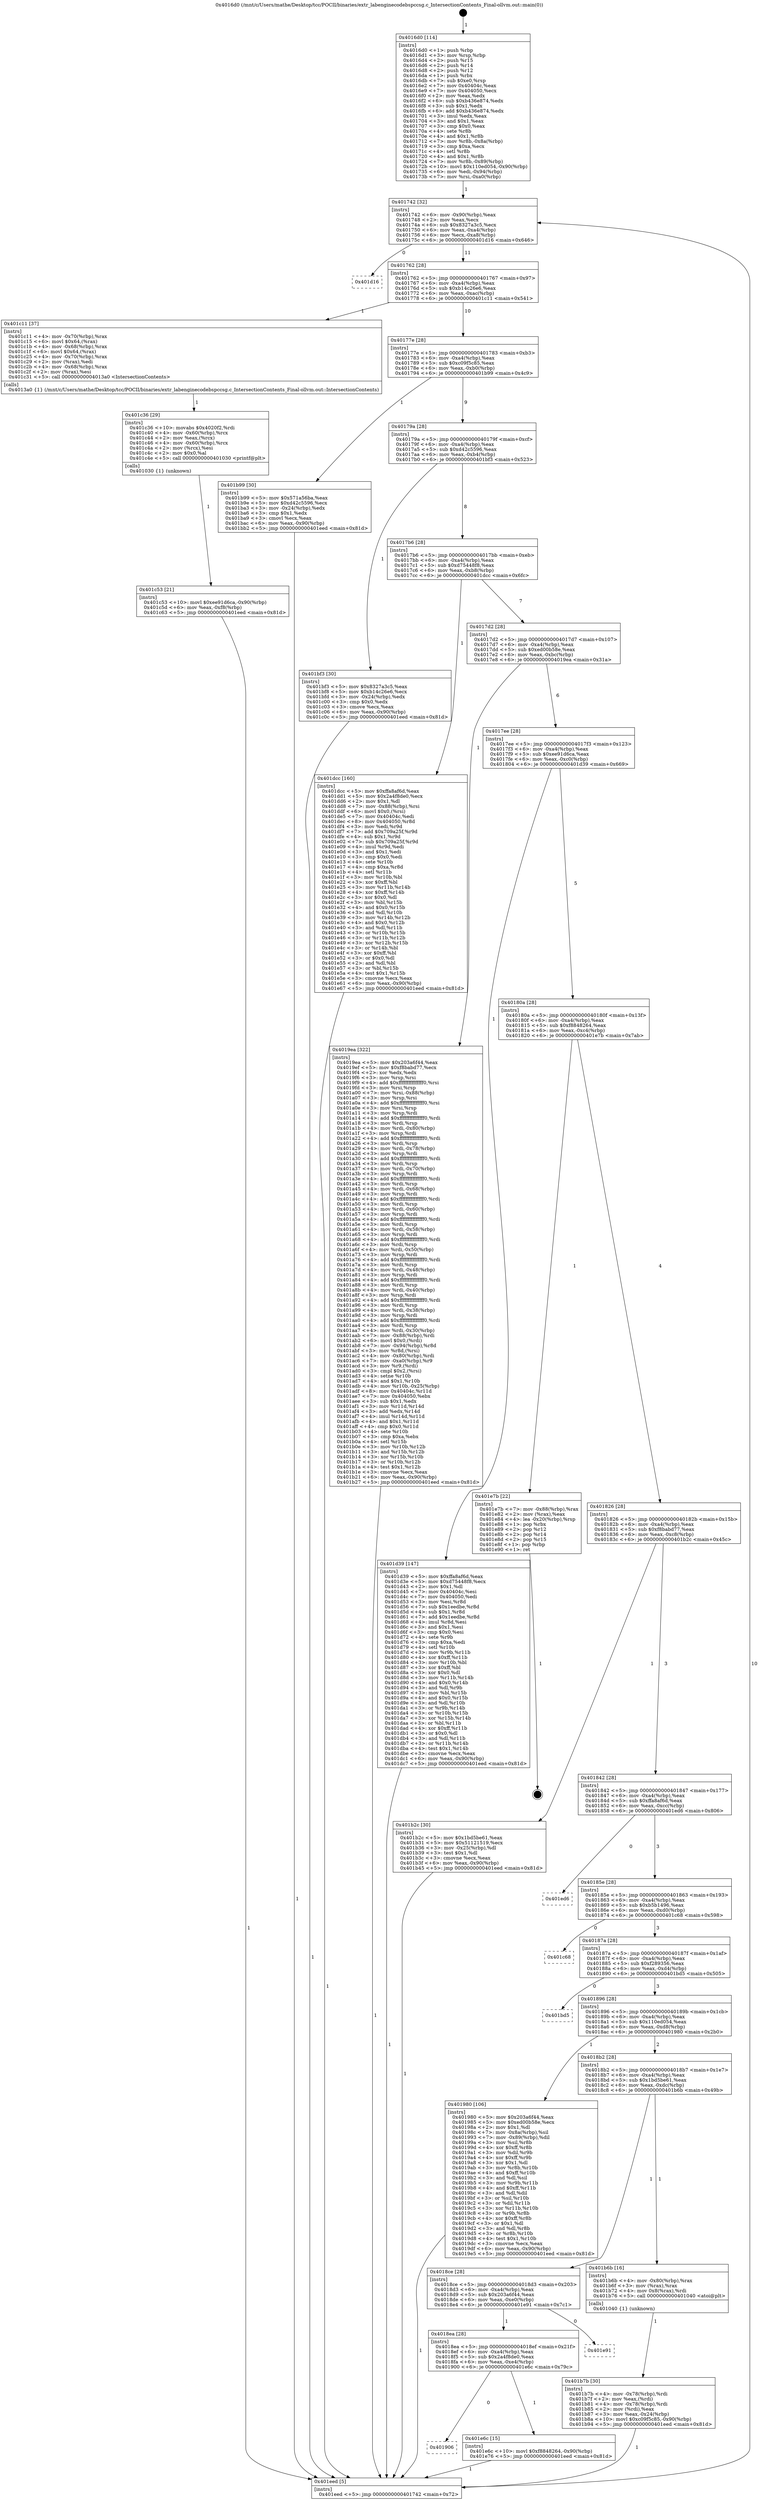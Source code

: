 digraph "0x4016d0" {
  label = "0x4016d0 (/mnt/c/Users/mathe/Desktop/tcc/POCII/binaries/extr_labenginecodebspccsg.c_IntersectionContents_Final-ollvm.out::main(0))"
  labelloc = "t"
  node[shape=record]

  Entry [label="",width=0.3,height=0.3,shape=circle,fillcolor=black,style=filled]
  "0x401742" [label="{
     0x401742 [32]\l
     | [instrs]\l
     &nbsp;&nbsp;0x401742 \<+6\>: mov -0x90(%rbp),%eax\l
     &nbsp;&nbsp;0x401748 \<+2\>: mov %eax,%ecx\l
     &nbsp;&nbsp;0x40174a \<+6\>: sub $0x8327a3c5,%ecx\l
     &nbsp;&nbsp;0x401750 \<+6\>: mov %eax,-0xa4(%rbp)\l
     &nbsp;&nbsp;0x401756 \<+6\>: mov %ecx,-0xa8(%rbp)\l
     &nbsp;&nbsp;0x40175c \<+6\>: je 0000000000401d16 \<main+0x646\>\l
  }"]
  "0x401d16" [label="{
     0x401d16\l
  }", style=dashed]
  "0x401762" [label="{
     0x401762 [28]\l
     | [instrs]\l
     &nbsp;&nbsp;0x401762 \<+5\>: jmp 0000000000401767 \<main+0x97\>\l
     &nbsp;&nbsp;0x401767 \<+6\>: mov -0xa4(%rbp),%eax\l
     &nbsp;&nbsp;0x40176d \<+5\>: sub $0xb14c26e6,%eax\l
     &nbsp;&nbsp;0x401772 \<+6\>: mov %eax,-0xac(%rbp)\l
     &nbsp;&nbsp;0x401778 \<+6\>: je 0000000000401c11 \<main+0x541\>\l
  }"]
  Exit [label="",width=0.3,height=0.3,shape=circle,fillcolor=black,style=filled,peripheries=2]
  "0x401c11" [label="{
     0x401c11 [37]\l
     | [instrs]\l
     &nbsp;&nbsp;0x401c11 \<+4\>: mov -0x70(%rbp),%rax\l
     &nbsp;&nbsp;0x401c15 \<+6\>: movl $0x64,(%rax)\l
     &nbsp;&nbsp;0x401c1b \<+4\>: mov -0x68(%rbp),%rax\l
     &nbsp;&nbsp;0x401c1f \<+6\>: movl $0x64,(%rax)\l
     &nbsp;&nbsp;0x401c25 \<+4\>: mov -0x70(%rbp),%rax\l
     &nbsp;&nbsp;0x401c29 \<+2\>: mov (%rax),%edi\l
     &nbsp;&nbsp;0x401c2b \<+4\>: mov -0x68(%rbp),%rax\l
     &nbsp;&nbsp;0x401c2f \<+2\>: mov (%rax),%esi\l
     &nbsp;&nbsp;0x401c31 \<+5\>: call 00000000004013a0 \<IntersectionContents\>\l
     | [calls]\l
     &nbsp;&nbsp;0x4013a0 \{1\} (/mnt/c/Users/mathe/Desktop/tcc/POCII/binaries/extr_labenginecodebspccsg.c_IntersectionContents_Final-ollvm.out::IntersectionContents)\l
  }"]
  "0x40177e" [label="{
     0x40177e [28]\l
     | [instrs]\l
     &nbsp;&nbsp;0x40177e \<+5\>: jmp 0000000000401783 \<main+0xb3\>\l
     &nbsp;&nbsp;0x401783 \<+6\>: mov -0xa4(%rbp),%eax\l
     &nbsp;&nbsp;0x401789 \<+5\>: sub $0xc09f5c85,%eax\l
     &nbsp;&nbsp;0x40178e \<+6\>: mov %eax,-0xb0(%rbp)\l
     &nbsp;&nbsp;0x401794 \<+6\>: je 0000000000401b99 \<main+0x4c9\>\l
  }"]
  "0x401906" [label="{
     0x401906\l
  }", style=dashed]
  "0x401b99" [label="{
     0x401b99 [30]\l
     | [instrs]\l
     &nbsp;&nbsp;0x401b99 \<+5\>: mov $0x571a56ba,%eax\l
     &nbsp;&nbsp;0x401b9e \<+5\>: mov $0xd42c5596,%ecx\l
     &nbsp;&nbsp;0x401ba3 \<+3\>: mov -0x24(%rbp),%edx\l
     &nbsp;&nbsp;0x401ba6 \<+3\>: cmp $0x1,%edx\l
     &nbsp;&nbsp;0x401ba9 \<+3\>: cmovl %ecx,%eax\l
     &nbsp;&nbsp;0x401bac \<+6\>: mov %eax,-0x90(%rbp)\l
     &nbsp;&nbsp;0x401bb2 \<+5\>: jmp 0000000000401eed \<main+0x81d\>\l
  }"]
  "0x40179a" [label="{
     0x40179a [28]\l
     | [instrs]\l
     &nbsp;&nbsp;0x40179a \<+5\>: jmp 000000000040179f \<main+0xcf\>\l
     &nbsp;&nbsp;0x40179f \<+6\>: mov -0xa4(%rbp),%eax\l
     &nbsp;&nbsp;0x4017a5 \<+5\>: sub $0xd42c5596,%eax\l
     &nbsp;&nbsp;0x4017aa \<+6\>: mov %eax,-0xb4(%rbp)\l
     &nbsp;&nbsp;0x4017b0 \<+6\>: je 0000000000401bf3 \<main+0x523\>\l
  }"]
  "0x401e6c" [label="{
     0x401e6c [15]\l
     | [instrs]\l
     &nbsp;&nbsp;0x401e6c \<+10\>: movl $0xf8848264,-0x90(%rbp)\l
     &nbsp;&nbsp;0x401e76 \<+5\>: jmp 0000000000401eed \<main+0x81d\>\l
  }"]
  "0x401bf3" [label="{
     0x401bf3 [30]\l
     | [instrs]\l
     &nbsp;&nbsp;0x401bf3 \<+5\>: mov $0x8327a3c5,%eax\l
     &nbsp;&nbsp;0x401bf8 \<+5\>: mov $0xb14c26e6,%ecx\l
     &nbsp;&nbsp;0x401bfd \<+3\>: mov -0x24(%rbp),%edx\l
     &nbsp;&nbsp;0x401c00 \<+3\>: cmp $0x0,%edx\l
     &nbsp;&nbsp;0x401c03 \<+3\>: cmove %ecx,%eax\l
     &nbsp;&nbsp;0x401c06 \<+6\>: mov %eax,-0x90(%rbp)\l
     &nbsp;&nbsp;0x401c0c \<+5\>: jmp 0000000000401eed \<main+0x81d\>\l
  }"]
  "0x4017b6" [label="{
     0x4017b6 [28]\l
     | [instrs]\l
     &nbsp;&nbsp;0x4017b6 \<+5\>: jmp 00000000004017bb \<main+0xeb\>\l
     &nbsp;&nbsp;0x4017bb \<+6\>: mov -0xa4(%rbp),%eax\l
     &nbsp;&nbsp;0x4017c1 \<+5\>: sub $0xd75448f8,%eax\l
     &nbsp;&nbsp;0x4017c6 \<+6\>: mov %eax,-0xb8(%rbp)\l
     &nbsp;&nbsp;0x4017cc \<+6\>: je 0000000000401dcc \<main+0x6fc\>\l
  }"]
  "0x4018ea" [label="{
     0x4018ea [28]\l
     | [instrs]\l
     &nbsp;&nbsp;0x4018ea \<+5\>: jmp 00000000004018ef \<main+0x21f\>\l
     &nbsp;&nbsp;0x4018ef \<+6\>: mov -0xa4(%rbp),%eax\l
     &nbsp;&nbsp;0x4018f5 \<+5\>: sub $0x2a4f8de0,%eax\l
     &nbsp;&nbsp;0x4018fa \<+6\>: mov %eax,-0xe4(%rbp)\l
     &nbsp;&nbsp;0x401900 \<+6\>: je 0000000000401e6c \<main+0x79c\>\l
  }"]
  "0x401dcc" [label="{
     0x401dcc [160]\l
     | [instrs]\l
     &nbsp;&nbsp;0x401dcc \<+5\>: mov $0xffa8af6d,%eax\l
     &nbsp;&nbsp;0x401dd1 \<+5\>: mov $0x2a4f8de0,%ecx\l
     &nbsp;&nbsp;0x401dd6 \<+2\>: mov $0x1,%dl\l
     &nbsp;&nbsp;0x401dd8 \<+7\>: mov -0x88(%rbp),%rsi\l
     &nbsp;&nbsp;0x401ddf \<+6\>: movl $0x0,(%rsi)\l
     &nbsp;&nbsp;0x401de5 \<+7\>: mov 0x40404c,%edi\l
     &nbsp;&nbsp;0x401dec \<+8\>: mov 0x404050,%r8d\l
     &nbsp;&nbsp;0x401df4 \<+3\>: mov %edi,%r9d\l
     &nbsp;&nbsp;0x401df7 \<+7\>: add $0x709a25f,%r9d\l
     &nbsp;&nbsp;0x401dfe \<+4\>: sub $0x1,%r9d\l
     &nbsp;&nbsp;0x401e02 \<+7\>: sub $0x709a25f,%r9d\l
     &nbsp;&nbsp;0x401e09 \<+4\>: imul %r9d,%edi\l
     &nbsp;&nbsp;0x401e0d \<+3\>: and $0x1,%edi\l
     &nbsp;&nbsp;0x401e10 \<+3\>: cmp $0x0,%edi\l
     &nbsp;&nbsp;0x401e13 \<+4\>: sete %r10b\l
     &nbsp;&nbsp;0x401e17 \<+4\>: cmp $0xa,%r8d\l
     &nbsp;&nbsp;0x401e1b \<+4\>: setl %r11b\l
     &nbsp;&nbsp;0x401e1f \<+3\>: mov %r10b,%bl\l
     &nbsp;&nbsp;0x401e22 \<+3\>: xor $0xff,%bl\l
     &nbsp;&nbsp;0x401e25 \<+3\>: mov %r11b,%r14b\l
     &nbsp;&nbsp;0x401e28 \<+4\>: xor $0xff,%r14b\l
     &nbsp;&nbsp;0x401e2c \<+3\>: xor $0x0,%dl\l
     &nbsp;&nbsp;0x401e2f \<+3\>: mov %bl,%r15b\l
     &nbsp;&nbsp;0x401e32 \<+4\>: and $0x0,%r15b\l
     &nbsp;&nbsp;0x401e36 \<+3\>: and %dl,%r10b\l
     &nbsp;&nbsp;0x401e39 \<+3\>: mov %r14b,%r12b\l
     &nbsp;&nbsp;0x401e3c \<+4\>: and $0x0,%r12b\l
     &nbsp;&nbsp;0x401e40 \<+3\>: and %dl,%r11b\l
     &nbsp;&nbsp;0x401e43 \<+3\>: or %r10b,%r15b\l
     &nbsp;&nbsp;0x401e46 \<+3\>: or %r11b,%r12b\l
     &nbsp;&nbsp;0x401e49 \<+3\>: xor %r12b,%r15b\l
     &nbsp;&nbsp;0x401e4c \<+3\>: or %r14b,%bl\l
     &nbsp;&nbsp;0x401e4f \<+3\>: xor $0xff,%bl\l
     &nbsp;&nbsp;0x401e52 \<+3\>: or $0x0,%dl\l
     &nbsp;&nbsp;0x401e55 \<+2\>: and %dl,%bl\l
     &nbsp;&nbsp;0x401e57 \<+3\>: or %bl,%r15b\l
     &nbsp;&nbsp;0x401e5a \<+4\>: test $0x1,%r15b\l
     &nbsp;&nbsp;0x401e5e \<+3\>: cmovne %ecx,%eax\l
     &nbsp;&nbsp;0x401e61 \<+6\>: mov %eax,-0x90(%rbp)\l
     &nbsp;&nbsp;0x401e67 \<+5\>: jmp 0000000000401eed \<main+0x81d\>\l
  }"]
  "0x4017d2" [label="{
     0x4017d2 [28]\l
     | [instrs]\l
     &nbsp;&nbsp;0x4017d2 \<+5\>: jmp 00000000004017d7 \<main+0x107\>\l
     &nbsp;&nbsp;0x4017d7 \<+6\>: mov -0xa4(%rbp),%eax\l
     &nbsp;&nbsp;0x4017dd \<+5\>: sub $0xed00b58e,%eax\l
     &nbsp;&nbsp;0x4017e2 \<+6\>: mov %eax,-0xbc(%rbp)\l
     &nbsp;&nbsp;0x4017e8 \<+6\>: je 00000000004019ea \<main+0x31a\>\l
  }"]
  "0x401e91" [label="{
     0x401e91\l
  }", style=dashed]
  "0x4019ea" [label="{
     0x4019ea [322]\l
     | [instrs]\l
     &nbsp;&nbsp;0x4019ea \<+5\>: mov $0x203a6f44,%eax\l
     &nbsp;&nbsp;0x4019ef \<+5\>: mov $0xf8babd77,%ecx\l
     &nbsp;&nbsp;0x4019f4 \<+2\>: xor %edx,%edx\l
     &nbsp;&nbsp;0x4019f6 \<+3\>: mov %rsp,%rsi\l
     &nbsp;&nbsp;0x4019f9 \<+4\>: add $0xfffffffffffffff0,%rsi\l
     &nbsp;&nbsp;0x4019fd \<+3\>: mov %rsi,%rsp\l
     &nbsp;&nbsp;0x401a00 \<+7\>: mov %rsi,-0x88(%rbp)\l
     &nbsp;&nbsp;0x401a07 \<+3\>: mov %rsp,%rsi\l
     &nbsp;&nbsp;0x401a0a \<+4\>: add $0xfffffffffffffff0,%rsi\l
     &nbsp;&nbsp;0x401a0e \<+3\>: mov %rsi,%rsp\l
     &nbsp;&nbsp;0x401a11 \<+3\>: mov %rsp,%rdi\l
     &nbsp;&nbsp;0x401a14 \<+4\>: add $0xfffffffffffffff0,%rdi\l
     &nbsp;&nbsp;0x401a18 \<+3\>: mov %rdi,%rsp\l
     &nbsp;&nbsp;0x401a1b \<+4\>: mov %rdi,-0x80(%rbp)\l
     &nbsp;&nbsp;0x401a1f \<+3\>: mov %rsp,%rdi\l
     &nbsp;&nbsp;0x401a22 \<+4\>: add $0xfffffffffffffff0,%rdi\l
     &nbsp;&nbsp;0x401a26 \<+3\>: mov %rdi,%rsp\l
     &nbsp;&nbsp;0x401a29 \<+4\>: mov %rdi,-0x78(%rbp)\l
     &nbsp;&nbsp;0x401a2d \<+3\>: mov %rsp,%rdi\l
     &nbsp;&nbsp;0x401a30 \<+4\>: add $0xfffffffffffffff0,%rdi\l
     &nbsp;&nbsp;0x401a34 \<+3\>: mov %rdi,%rsp\l
     &nbsp;&nbsp;0x401a37 \<+4\>: mov %rdi,-0x70(%rbp)\l
     &nbsp;&nbsp;0x401a3b \<+3\>: mov %rsp,%rdi\l
     &nbsp;&nbsp;0x401a3e \<+4\>: add $0xfffffffffffffff0,%rdi\l
     &nbsp;&nbsp;0x401a42 \<+3\>: mov %rdi,%rsp\l
     &nbsp;&nbsp;0x401a45 \<+4\>: mov %rdi,-0x68(%rbp)\l
     &nbsp;&nbsp;0x401a49 \<+3\>: mov %rsp,%rdi\l
     &nbsp;&nbsp;0x401a4c \<+4\>: add $0xfffffffffffffff0,%rdi\l
     &nbsp;&nbsp;0x401a50 \<+3\>: mov %rdi,%rsp\l
     &nbsp;&nbsp;0x401a53 \<+4\>: mov %rdi,-0x60(%rbp)\l
     &nbsp;&nbsp;0x401a57 \<+3\>: mov %rsp,%rdi\l
     &nbsp;&nbsp;0x401a5a \<+4\>: add $0xfffffffffffffff0,%rdi\l
     &nbsp;&nbsp;0x401a5e \<+3\>: mov %rdi,%rsp\l
     &nbsp;&nbsp;0x401a61 \<+4\>: mov %rdi,-0x58(%rbp)\l
     &nbsp;&nbsp;0x401a65 \<+3\>: mov %rsp,%rdi\l
     &nbsp;&nbsp;0x401a68 \<+4\>: add $0xfffffffffffffff0,%rdi\l
     &nbsp;&nbsp;0x401a6c \<+3\>: mov %rdi,%rsp\l
     &nbsp;&nbsp;0x401a6f \<+4\>: mov %rdi,-0x50(%rbp)\l
     &nbsp;&nbsp;0x401a73 \<+3\>: mov %rsp,%rdi\l
     &nbsp;&nbsp;0x401a76 \<+4\>: add $0xfffffffffffffff0,%rdi\l
     &nbsp;&nbsp;0x401a7a \<+3\>: mov %rdi,%rsp\l
     &nbsp;&nbsp;0x401a7d \<+4\>: mov %rdi,-0x48(%rbp)\l
     &nbsp;&nbsp;0x401a81 \<+3\>: mov %rsp,%rdi\l
     &nbsp;&nbsp;0x401a84 \<+4\>: add $0xfffffffffffffff0,%rdi\l
     &nbsp;&nbsp;0x401a88 \<+3\>: mov %rdi,%rsp\l
     &nbsp;&nbsp;0x401a8b \<+4\>: mov %rdi,-0x40(%rbp)\l
     &nbsp;&nbsp;0x401a8f \<+3\>: mov %rsp,%rdi\l
     &nbsp;&nbsp;0x401a92 \<+4\>: add $0xfffffffffffffff0,%rdi\l
     &nbsp;&nbsp;0x401a96 \<+3\>: mov %rdi,%rsp\l
     &nbsp;&nbsp;0x401a99 \<+4\>: mov %rdi,-0x38(%rbp)\l
     &nbsp;&nbsp;0x401a9d \<+3\>: mov %rsp,%rdi\l
     &nbsp;&nbsp;0x401aa0 \<+4\>: add $0xfffffffffffffff0,%rdi\l
     &nbsp;&nbsp;0x401aa4 \<+3\>: mov %rdi,%rsp\l
     &nbsp;&nbsp;0x401aa7 \<+4\>: mov %rdi,-0x30(%rbp)\l
     &nbsp;&nbsp;0x401aab \<+7\>: mov -0x88(%rbp),%rdi\l
     &nbsp;&nbsp;0x401ab2 \<+6\>: movl $0x0,(%rdi)\l
     &nbsp;&nbsp;0x401ab8 \<+7\>: mov -0x94(%rbp),%r8d\l
     &nbsp;&nbsp;0x401abf \<+3\>: mov %r8d,(%rsi)\l
     &nbsp;&nbsp;0x401ac2 \<+4\>: mov -0x80(%rbp),%rdi\l
     &nbsp;&nbsp;0x401ac6 \<+7\>: mov -0xa0(%rbp),%r9\l
     &nbsp;&nbsp;0x401acd \<+3\>: mov %r9,(%rdi)\l
     &nbsp;&nbsp;0x401ad0 \<+3\>: cmpl $0x2,(%rsi)\l
     &nbsp;&nbsp;0x401ad3 \<+4\>: setne %r10b\l
     &nbsp;&nbsp;0x401ad7 \<+4\>: and $0x1,%r10b\l
     &nbsp;&nbsp;0x401adb \<+4\>: mov %r10b,-0x25(%rbp)\l
     &nbsp;&nbsp;0x401adf \<+8\>: mov 0x40404c,%r11d\l
     &nbsp;&nbsp;0x401ae7 \<+7\>: mov 0x404050,%ebx\l
     &nbsp;&nbsp;0x401aee \<+3\>: sub $0x1,%edx\l
     &nbsp;&nbsp;0x401af1 \<+3\>: mov %r11d,%r14d\l
     &nbsp;&nbsp;0x401af4 \<+3\>: add %edx,%r14d\l
     &nbsp;&nbsp;0x401af7 \<+4\>: imul %r14d,%r11d\l
     &nbsp;&nbsp;0x401afb \<+4\>: and $0x1,%r11d\l
     &nbsp;&nbsp;0x401aff \<+4\>: cmp $0x0,%r11d\l
     &nbsp;&nbsp;0x401b03 \<+4\>: sete %r10b\l
     &nbsp;&nbsp;0x401b07 \<+3\>: cmp $0xa,%ebx\l
     &nbsp;&nbsp;0x401b0a \<+4\>: setl %r15b\l
     &nbsp;&nbsp;0x401b0e \<+3\>: mov %r10b,%r12b\l
     &nbsp;&nbsp;0x401b11 \<+3\>: and %r15b,%r12b\l
     &nbsp;&nbsp;0x401b14 \<+3\>: xor %r15b,%r10b\l
     &nbsp;&nbsp;0x401b17 \<+3\>: or %r10b,%r12b\l
     &nbsp;&nbsp;0x401b1a \<+4\>: test $0x1,%r12b\l
     &nbsp;&nbsp;0x401b1e \<+3\>: cmovne %ecx,%eax\l
     &nbsp;&nbsp;0x401b21 \<+6\>: mov %eax,-0x90(%rbp)\l
     &nbsp;&nbsp;0x401b27 \<+5\>: jmp 0000000000401eed \<main+0x81d\>\l
  }"]
  "0x4017ee" [label="{
     0x4017ee [28]\l
     | [instrs]\l
     &nbsp;&nbsp;0x4017ee \<+5\>: jmp 00000000004017f3 \<main+0x123\>\l
     &nbsp;&nbsp;0x4017f3 \<+6\>: mov -0xa4(%rbp),%eax\l
     &nbsp;&nbsp;0x4017f9 \<+5\>: sub $0xee91d6ca,%eax\l
     &nbsp;&nbsp;0x4017fe \<+6\>: mov %eax,-0xc0(%rbp)\l
     &nbsp;&nbsp;0x401804 \<+6\>: je 0000000000401d39 \<main+0x669\>\l
  }"]
  "0x401c53" [label="{
     0x401c53 [21]\l
     | [instrs]\l
     &nbsp;&nbsp;0x401c53 \<+10\>: movl $0xee91d6ca,-0x90(%rbp)\l
     &nbsp;&nbsp;0x401c5d \<+6\>: mov %eax,-0xf8(%rbp)\l
     &nbsp;&nbsp;0x401c63 \<+5\>: jmp 0000000000401eed \<main+0x81d\>\l
  }"]
  "0x401d39" [label="{
     0x401d39 [147]\l
     | [instrs]\l
     &nbsp;&nbsp;0x401d39 \<+5\>: mov $0xffa8af6d,%eax\l
     &nbsp;&nbsp;0x401d3e \<+5\>: mov $0xd75448f8,%ecx\l
     &nbsp;&nbsp;0x401d43 \<+2\>: mov $0x1,%dl\l
     &nbsp;&nbsp;0x401d45 \<+7\>: mov 0x40404c,%esi\l
     &nbsp;&nbsp;0x401d4c \<+7\>: mov 0x404050,%edi\l
     &nbsp;&nbsp;0x401d53 \<+3\>: mov %esi,%r8d\l
     &nbsp;&nbsp;0x401d56 \<+7\>: sub $0x1eedbe,%r8d\l
     &nbsp;&nbsp;0x401d5d \<+4\>: sub $0x1,%r8d\l
     &nbsp;&nbsp;0x401d61 \<+7\>: add $0x1eedbe,%r8d\l
     &nbsp;&nbsp;0x401d68 \<+4\>: imul %r8d,%esi\l
     &nbsp;&nbsp;0x401d6c \<+3\>: and $0x1,%esi\l
     &nbsp;&nbsp;0x401d6f \<+3\>: cmp $0x0,%esi\l
     &nbsp;&nbsp;0x401d72 \<+4\>: sete %r9b\l
     &nbsp;&nbsp;0x401d76 \<+3\>: cmp $0xa,%edi\l
     &nbsp;&nbsp;0x401d79 \<+4\>: setl %r10b\l
     &nbsp;&nbsp;0x401d7d \<+3\>: mov %r9b,%r11b\l
     &nbsp;&nbsp;0x401d80 \<+4\>: xor $0xff,%r11b\l
     &nbsp;&nbsp;0x401d84 \<+3\>: mov %r10b,%bl\l
     &nbsp;&nbsp;0x401d87 \<+3\>: xor $0xff,%bl\l
     &nbsp;&nbsp;0x401d8a \<+3\>: xor $0x0,%dl\l
     &nbsp;&nbsp;0x401d8d \<+3\>: mov %r11b,%r14b\l
     &nbsp;&nbsp;0x401d90 \<+4\>: and $0x0,%r14b\l
     &nbsp;&nbsp;0x401d94 \<+3\>: and %dl,%r9b\l
     &nbsp;&nbsp;0x401d97 \<+3\>: mov %bl,%r15b\l
     &nbsp;&nbsp;0x401d9a \<+4\>: and $0x0,%r15b\l
     &nbsp;&nbsp;0x401d9e \<+3\>: and %dl,%r10b\l
     &nbsp;&nbsp;0x401da1 \<+3\>: or %r9b,%r14b\l
     &nbsp;&nbsp;0x401da4 \<+3\>: or %r10b,%r15b\l
     &nbsp;&nbsp;0x401da7 \<+3\>: xor %r15b,%r14b\l
     &nbsp;&nbsp;0x401daa \<+3\>: or %bl,%r11b\l
     &nbsp;&nbsp;0x401dad \<+4\>: xor $0xff,%r11b\l
     &nbsp;&nbsp;0x401db1 \<+3\>: or $0x0,%dl\l
     &nbsp;&nbsp;0x401db4 \<+3\>: and %dl,%r11b\l
     &nbsp;&nbsp;0x401db7 \<+3\>: or %r11b,%r14b\l
     &nbsp;&nbsp;0x401dba \<+4\>: test $0x1,%r14b\l
     &nbsp;&nbsp;0x401dbe \<+3\>: cmovne %ecx,%eax\l
     &nbsp;&nbsp;0x401dc1 \<+6\>: mov %eax,-0x90(%rbp)\l
     &nbsp;&nbsp;0x401dc7 \<+5\>: jmp 0000000000401eed \<main+0x81d\>\l
  }"]
  "0x40180a" [label="{
     0x40180a [28]\l
     | [instrs]\l
     &nbsp;&nbsp;0x40180a \<+5\>: jmp 000000000040180f \<main+0x13f\>\l
     &nbsp;&nbsp;0x40180f \<+6\>: mov -0xa4(%rbp),%eax\l
     &nbsp;&nbsp;0x401815 \<+5\>: sub $0xf8848264,%eax\l
     &nbsp;&nbsp;0x40181a \<+6\>: mov %eax,-0xc4(%rbp)\l
     &nbsp;&nbsp;0x401820 \<+6\>: je 0000000000401e7b \<main+0x7ab\>\l
  }"]
  "0x401c36" [label="{
     0x401c36 [29]\l
     | [instrs]\l
     &nbsp;&nbsp;0x401c36 \<+10\>: movabs $0x4020f2,%rdi\l
     &nbsp;&nbsp;0x401c40 \<+4\>: mov -0x60(%rbp),%rcx\l
     &nbsp;&nbsp;0x401c44 \<+2\>: mov %eax,(%rcx)\l
     &nbsp;&nbsp;0x401c46 \<+4\>: mov -0x60(%rbp),%rcx\l
     &nbsp;&nbsp;0x401c4a \<+2\>: mov (%rcx),%esi\l
     &nbsp;&nbsp;0x401c4c \<+2\>: mov $0x0,%al\l
     &nbsp;&nbsp;0x401c4e \<+5\>: call 0000000000401030 \<printf@plt\>\l
     | [calls]\l
     &nbsp;&nbsp;0x401030 \{1\} (unknown)\l
  }"]
  "0x401e7b" [label="{
     0x401e7b [22]\l
     | [instrs]\l
     &nbsp;&nbsp;0x401e7b \<+7\>: mov -0x88(%rbp),%rax\l
     &nbsp;&nbsp;0x401e82 \<+2\>: mov (%rax),%eax\l
     &nbsp;&nbsp;0x401e84 \<+4\>: lea -0x20(%rbp),%rsp\l
     &nbsp;&nbsp;0x401e88 \<+1\>: pop %rbx\l
     &nbsp;&nbsp;0x401e89 \<+2\>: pop %r12\l
     &nbsp;&nbsp;0x401e8b \<+2\>: pop %r14\l
     &nbsp;&nbsp;0x401e8d \<+2\>: pop %r15\l
     &nbsp;&nbsp;0x401e8f \<+1\>: pop %rbp\l
     &nbsp;&nbsp;0x401e90 \<+1\>: ret\l
  }"]
  "0x401826" [label="{
     0x401826 [28]\l
     | [instrs]\l
     &nbsp;&nbsp;0x401826 \<+5\>: jmp 000000000040182b \<main+0x15b\>\l
     &nbsp;&nbsp;0x40182b \<+6\>: mov -0xa4(%rbp),%eax\l
     &nbsp;&nbsp;0x401831 \<+5\>: sub $0xf8babd77,%eax\l
     &nbsp;&nbsp;0x401836 \<+6\>: mov %eax,-0xc8(%rbp)\l
     &nbsp;&nbsp;0x40183c \<+6\>: je 0000000000401b2c \<main+0x45c\>\l
  }"]
  "0x401b7b" [label="{
     0x401b7b [30]\l
     | [instrs]\l
     &nbsp;&nbsp;0x401b7b \<+4\>: mov -0x78(%rbp),%rdi\l
     &nbsp;&nbsp;0x401b7f \<+2\>: mov %eax,(%rdi)\l
     &nbsp;&nbsp;0x401b81 \<+4\>: mov -0x78(%rbp),%rdi\l
     &nbsp;&nbsp;0x401b85 \<+2\>: mov (%rdi),%eax\l
     &nbsp;&nbsp;0x401b87 \<+3\>: mov %eax,-0x24(%rbp)\l
     &nbsp;&nbsp;0x401b8a \<+10\>: movl $0xc09f5c85,-0x90(%rbp)\l
     &nbsp;&nbsp;0x401b94 \<+5\>: jmp 0000000000401eed \<main+0x81d\>\l
  }"]
  "0x401b2c" [label="{
     0x401b2c [30]\l
     | [instrs]\l
     &nbsp;&nbsp;0x401b2c \<+5\>: mov $0x1bd5be61,%eax\l
     &nbsp;&nbsp;0x401b31 \<+5\>: mov $0x51121519,%ecx\l
     &nbsp;&nbsp;0x401b36 \<+3\>: mov -0x25(%rbp),%dl\l
     &nbsp;&nbsp;0x401b39 \<+3\>: test $0x1,%dl\l
     &nbsp;&nbsp;0x401b3c \<+3\>: cmovne %ecx,%eax\l
     &nbsp;&nbsp;0x401b3f \<+6\>: mov %eax,-0x90(%rbp)\l
     &nbsp;&nbsp;0x401b45 \<+5\>: jmp 0000000000401eed \<main+0x81d\>\l
  }"]
  "0x401842" [label="{
     0x401842 [28]\l
     | [instrs]\l
     &nbsp;&nbsp;0x401842 \<+5\>: jmp 0000000000401847 \<main+0x177\>\l
     &nbsp;&nbsp;0x401847 \<+6\>: mov -0xa4(%rbp),%eax\l
     &nbsp;&nbsp;0x40184d \<+5\>: sub $0xffa8af6d,%eax\l
     &nbsp;&nbsp;0x401852 \<+6\>: mov %eax,-0xcc(%rbp)\l
     &nbsp;&nbsp;0x401858 \<+6\>: je 0000000000401ed6 \<main+0x806\>\l
  }"]
  "0x4018ce" [label="{
     0x4018ce [28]\l
     | [instrs]\l
     &nbsp;&nbsp;0x4018ce \<+5\>: jmp 00000000004018d3 \<main+0x203\>\l
     &nbsp;&nbsp;0x4018d3 \<+6\>: mov -0xa4(%rbp),%eax\l
     &nbsp;&nbsp;0x4018d9 \<+5\>: sub $0x203a6f44,%eax\l
     &nbsp;&nbsp;0x4018de \<+6\>: mov %eax,-0xe0(%rbp)\l
     &nbsp;&nbsp;0x4018e4 \<+6\>: je 0000000000401e91 \<main+0x7c1\>\l
  }"]
  "0x401ed6" [label="{
     0x401ed6\l
  }", style=dashed]
  "0x40185e" [label="{
     0x40185e [28]\l
     | [instrs]\l
     &nbsp;&nbsp;0x40185e \<+5\>: jmp 0000000000401863 \<main+0x193\>\l
     &nbsp;&nbsp;0x401863 \<+6\>: mov -0xa4(%rbp),%eax\l
     &nbsp;&nbsp;0x401869 \<+5\>: sub $0xb5b1496,%eax\l
     &nbsp;&nbsp;0x40186e \<+6\>: mov %eax,-0xd0(%rbp)\l
     &nbsp;&nbsp;0x401874 \<+6\>: je 0000000000401c68 \<main+0x598\>\l
  }"]
  "0x401b6b" [label="{
     0x401b6b [16]\l
     | [instrs]\l
     &nbsp;&nbsp;0x401b6b \<+4\>: mov -0x80(%rbp),%rax\l
     &nbsp;&nbsp;0x401b6f \<+3\>: mov (%rax),%rax\l
     &nbsp;&nbsp;0x401b72 \<+4\>: mov 0x8(%rax),%rdi\l
     &nbsp;&nbsp;0x401b76 \<+5\>: call 0000000000401040 \<atoi@plt\>\l
     | [calls]\l
     &nbsp;&nbsp;0x401040 \{1\} (unknown)\l
  }"]
  "0x401c68" [label="{
     0x401c68\l
  }", style=dashed]
  "0x40187a" [label="{
     0x40187a [28]\l
     | [instrs]\l
     &nbsp;&nbsp;0x40187a \<+5\>: jmp 000000000040187f \<main+0x1af\>\l
     &nbsp;&nbsp;0x40187f \<+6\>: mov -0xa4(%rbp),%eax\l
     &nbsp;&nbsp;0x401885 \<+5\>: sub $0xf289356,%eax\l
     &nbsp;&nbsp;0x40188a \<+6\>: mov %eax,-0xd4(%rbp)\l
     &nbsp;&nbsp;0x401890 \<+6\>: je 0000000000401bd5 \<main+0x505\>\l
  }"]
  "0x4016d0" [label="{
     0x4016d0 [114]\l
     | [instrs]\l
     &nbsp;&nbsp;0x4016d0 \<+1\>: push %rbp\l
     &nbsp;&nbsp;0x4016d1 \<+3\>: mov %rsp,%rbp\l
     &nbsp;&nbsp;0x4016d4 \<+2\>: push %r15\l
     &nbsp;&nbsp;0x4016d6 \<+2\>: push %r14\l
     &nbsp;&nbsp;0x4016d8 \<+2\>: push %r12\l
     &nbsp;&nbsp;0x4016da \<+1\>: push %rbx\l
     &nbsp;&nbsp;0x4016db \<+7\>: sub $0xe0,%rsp\l
     &nbsp;&nbsp;0x4016e2 \<+7\>: mov 0x40404c,%eax\l
     &nbsp;&nbsp;0x4016e9 \<+7\>: mov 0x404050,%ecx\l
     &nbsp;&nbsp;0x4016f0 \<+2\>: mov %eax,%edx\l
     &nbsp;&nbsp;0x4016f2 \<+6\>: sub $0xb436e874,%edx\l
     &nbsp;&nbsp;0x4016f8 \<+3\>: sub $0x1,%edx\l
     &nbsp;&nbsp;0x4016fb \<+6\>: add $0xb436e874,%edx\l
     &nbsp;&nbsp;0x401701 \<+3\>: imul %edx,%eax\l
     &nbsp;&nbsp;0x401704 \<+3\>: and $0x1,%eax\l
     &nbsp;&nbsp;0x401707 \<+3\>: cmp $0x0,%eax\l
     &nbsp;&nbsp;0x40170a \<+4\>: sete %r8b\l
     &nbsp;&nbsp;0x40170e \<+4\>: and $0x1,%r8b\l
     &nbsp;&nbsp;0x401712 \<+7\>: mov %r8b,-0x8a(%rbp)\l
     &nbsp;&nbsp;0x401719 \<+3\>: cmp $0xa,%ecx\l
     &nbsp;&nbsp;0x40171c \<+4\>: setl %r8b\l
     &nbsp;&nbsp;0x401720 \<+4\>: and $0x1,%r8b\l
     &nbsp;&nbsp;0x401724 \<+7\>: mov %r8b,-0x89(%rbp)\l
     &nbsp;&nbsp;0x40172b \<+10\>: movl $0x110ed054,-0x90(%rbp)\l
     &nbsp;&nbsp;0x401735 \<+6\>: mov %edi,-0x94(%rbp)\l
     &nbsp;&nbsp;0x40173b \<+7\>: mov %rsi,-0xa0(%rbp)\l
  }"]
  "0x401bd5" [label="{
     0x401bd5\l
  }", style=dashed]
  "0x401896" [label="{
     0x401896 [28]\l
     | [instrs]\l
     &nbsp;&nbsp;0x401896 \<+5\>: jmp 000000000040189b \<main+0x1cb\>\l
     &nbsp;&nbsp;0x40189b \<+6\>: mov -0xa4(%rbp),%eax\l
     &nbsp;&nbsp;0x4018a1 \<+5\>: sub $0x110ed054,%eax\l
     &nbsp;&nbsp;0x4018a6 \<+6\>: mov %eax,-0xd8(%rbp)\l
     &nbsp;&nbsp;0x4018ac \<+6\>: je 0000000000401980 \<main+0x2b0\>\l
  }"]
  "0x401eed" [label="{
     0x401eed [5]\l
     | [instrs]\l
     &nbsp;&nbsp;0x401eed \<+5\>: jmp 0000000000401742 \<main+0x72\>\l
  }"]
  "0x401980" [label="{
     0x401980 [106]\l
     | [instrs]\l
     &nbsp;&nbsp;0x401980 \<+5\>: mov $0x203a6f44,%eax\l
     &nbsp;&nbsp;0x401985 \<+5\>: mov $0xed00b58e,%ecx\l
     &nbsp;&nbsp;0x40198a \<+2\>: mov $0x1,%dl\l
     &nbsp;&nbsp;0x40198c \<+7\>: mov -0x8a(%rbp),%sil\l
     &nbsp;&nbsp;0x401993 \<+7\>: mov -0x89(%rbp),%dil\l
     &nbsp;&nbsp;0x40199a \<+3\>: mov %sil,%r8b\l
     &nbsp;&nbsp;0x40199d \<+4\>: xor $0xff,%r8b\l
     &nbsp;&nbsp;0x4019a1 \<+3\>: mov %dil,%r9b\l
     &nbsp;&nbsp;0x4019a4 \<+4\>: xor $0xff,%r9b\l
     &nbsp;&nbsp;0x4019a8 \<+3\>: xor $0x1,%dl\l
     &nbsp;&nbsp;0x4019ab \<+3\>: mov %r8b,%r10b\l
     &nbsp;&nbsp;0x4019ae \<+4\>: and $0xff,%r10b\l
     &nbsp;&nbsp;0x4019b2 \<+3\>: and %dl,%sil\l
     &nbsp;&nbsp;0x4019b5 \<+3\>: mov %r9b,%r11b\l
     &nbsp;&nbsp;0x4019b8 \<+4\>: and $0xff,%r11b\l
     &nbsp;&nbsp;0x4019bc \<+3\>: and %dl,%dil\l
     &nbsp;&nbsp;0x4019bf \<+3\>: or %sil,%r10b\l
     &nbsp;&nbsp;0x4019c2 \<+3\>: or %dil,%r11b\l
     &nbsp;&nbsp;0x4019c5 \<+3\>: xor %r11b,%r10b\l
     &nbsp;&nbsp;0x4019c8 \<+3\>: or %r9b,%r8b\l
     &nbsp;&nbsp;0x4019cb \<+4\>: xor $0xff,%r8b\l
     &nbsp;&nbsp;0x4019cf \<+3\>: or $0x1,%dl\l
     &nbsp;&nbsp;0x4019d2 \<+3\>: and %dl,%r8b\l
     &nbsp;&nbsp;0x4019d5 \<+3\>: or %r8b,%r10b\l
     &nbsp;&nbsp;0x4019d8 \<+4\>: test $0x1,%r10b\l
     &nbsp;&nbsp;0x4019dc \<+3\>: cmovne %ecx,%eax\l
     &nbsp;&nbsp;0x4019df \<+6\>: mov %eax,-0x90(%rbp)\l
     &nbsp;&nbsp;0x4019e5 \<+5\>: jmp 0000000000401eed \<main+0x81d\>\l
  }"]
  "0x4018b2" [label="{
     0x4018b2 [28]\l
     | [instrs]\l
     &nbsp;&nbsp;0x4018b2 \<+5\>: jmp 00000000004018b7 \<main+0x1e7\>\l
     &nbsp;&nbsp;0x4018b7 \<+6\>: mov -0xa4(%rbp),%eax\l
     &nbsp;&nbsp;0x4018bd \<+5\>: sub $0x1bd5be61,%eax\l
     &nbsp;&nbsp;0x4018c2 \<+6\>: mov %eax,-0xdc(%rbp)\l
     &nbsp;&nbsp;0x4018c8 \<+6\>: je 0000000000401b6b \<main+0x49b\>\l
  }"]
  Entry -> "0x4016d0" [label=" 1"]
  "0x401742" -> "0x401d16" [label=" 0"]
  "0x401742" -> "0x401762" [label=" 11"]
  "0x401e7b" -> Exit [label=" 1"]
  "0x401762" -> "0x401c11" [label=" 1"]
  "0x401762" -> "0x40177e" [label=" 10"]
  "0x401e6c" -> "0x401eed" [label=" 1"]
  "0x40177e" -> "0x401b99" [label=" 1"]
  "0x40177e" -> "0x40179a" [label=" 9"]
  "0x4018ea" -> "0x401906" [label=" 0"]
  "0x40179a" -> "0x401bf3" [label=" 1"]
  "0x40179a" -> "0x4017b6" [label=" 8"]
  "0x4018ea" -> "0x401e6c" [label=" 1"]
  "0x4017b6" -> "0x401dcc" [label=" 1"]
  "0x4017b6" -> "0x4017d2" [label=" 7"]
  "0x4018ce" -> "0x4018ea" [label=" 1"]
  "0x4017d2" -> "0x4019ea" [label=" 1"]
  "0x4017d2" -> "0x4017ee" [label=" 6"]
  "0x4018ce" -> "0x401e91" [label=" 0"]
  "0x4017ee" -> "0x401d39" [label=" 1"]
  "0x4017ee" -> "0x40180a" [label=" 5"]
  "0x401dcc" -> "0x401eed" [label=" 1"]
  "0x40180a" -> "0x401e7b" [label=" 1"]
  "0x40180a" -> "0x401826" [label=" 4"]
  "0x401d39" -> "0x401eed" [label=" 1"]
  "0x401826" -> "0x401b2c" [label=" 1"]
  "0x401826" -> "0x401842" [label=" 3"]
  "0x401c53" -> "0x401eed" [label=" 1"]
  "0x401842" -> "0x401ed6" [label=" 0"]
  "0x401842" -> "0x40185e" [label=" 3"]
  "0x401c36" -> "0x401c53" [label=" 1"]
  "0x40185e" -> "0x401c68" [label=" 0"]
  "0x40185e" -> "0x40187a" [label=" 3"]
  "0x401c11" -> "0x401c36" [label=" 1"]
  "0x40187a" -> "0x401bd5" [label=" 0"]
  "0x40187a" -> "0x401896" [label=" 3"]
  "0x401b7b" -> "0x401eed" [label=" 1"]
  "0x401896" -> "0x401980" [label=" 1"]
  "0x401896" -> "0x4018b2" [label=" 2"]
  "0x401980" -> "0x401eed" [label=" 1"]
  "0x4016d0" -> "0x401742" [label=" 1"]
  "0x401eed" -> "0x401742" [label=" 10"]
  "0x401b99" -> "0x401eed" [label=" 1"]
  "0x4019ea" -> "0x401eed" [label=" 1"]
  "0x401b2c" -> "0x401eed" [label=" 1"]
  "0x401bf3" -> "0x401eed" [label=" 1"]
  "0x4018b2" -> "0x401b6b" [label=" 1"]
  "0x4018b2" -> "0x4018ce" [label=" 1"]
  "0x401b6b" -> "0x401b7b" [label=" 1"]
}
